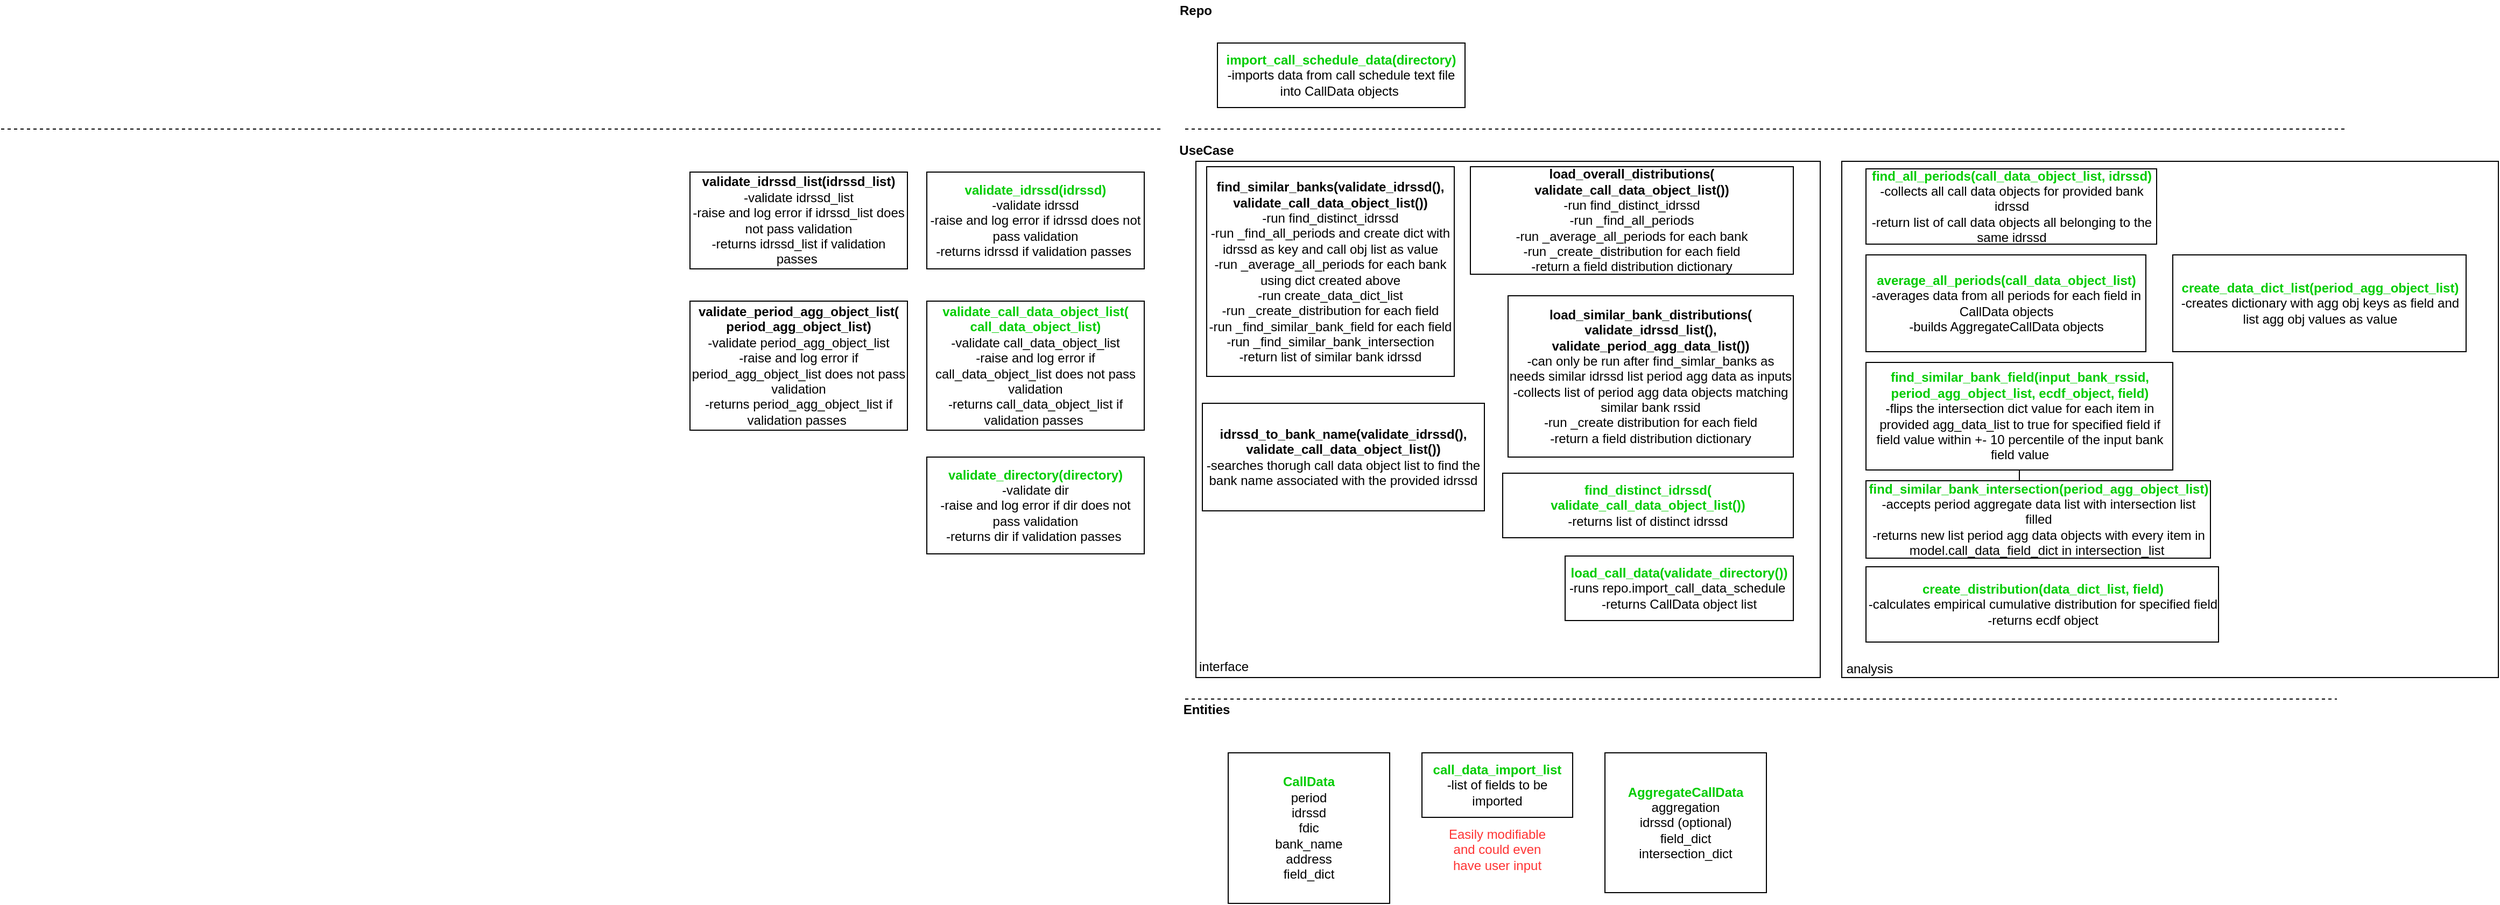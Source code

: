 <mxfile version="14.2.9" type="device" pages="5"><diagram id="THqMHETmF-kV3U2QMQKu" name="architecture"><mxGraphModel dx="2321" dy="795" grid="1" gridSize="10" guides="1" tooltips="1" connect="1" arrows="1" fold="1" page="1" pageScale="1" pageWidth="1100" pageHeight="850" math="0" shadow="0"><root><mxCell id="0"/><mxCell id="1" parent="0"/><mxCell id="8R2TUETILSnBWB9pBhF--5" value="" style="rounded=0;whiteSpace=wrap;html=1;" vertex="1" parent="1"><mxGeometry x="20" y="150" width="580" height="480" as="geometry"/></mxCell><mxCell id="8R2TUETILSnBWB9pBhF--3" value="" style="rounded=0;whiteSpace=wrap;html=1;" vertex="1" parent="1"><mxGeometry x="620" y="150" width="610" height="480" as="geometry"/></mxCell><mxCell id="L-hPPTThY-TVTEggeY0g-1" value="" style="endArrow=none;dashed=1;html=1;" parent="1" edge="1"><mxGeometry width="50" height="50" relative="1" as="geometry"><mxPoint x="10" y="650" as="sourcePoint"/><mxPoint x="1080" y="650" as="targetPoint"/></mxGeometry></mxCell><mxCell id="L-hPPTThY-TVTEggeY0g-2" value="&lt;b&gt;&lt;font color=&quot;#00cc00&quot;&gt;CallData&lt;/font&gt;&lt;/b&gt;&lt;br&gt;period&lt;br&gt;idrssd&lt;br&gt;fdic&lt;br&gt;bank_name&lt;br&gt;address&lt;br&gt;field_dict" style="rounded=0;whiteSpace=wrap;html=1;align=center;" parent="1" vertex="1"><mxGeometry x="50" y="700" width="150" height="140" as="geometry"/></mxCell><mxCell id="L-hPPTThY-TVTEggeY0g-3" value="" style="endArrow=none;dashed=1;html=1;" parent="1" edge="1"><mxGeometry width="50" height="50" relative="1" as="geometry"><mxPoint x="10" y="120" as="sourcePoint"/><mxPoint x="1090" y="120" as="targetPoint"/></mxGeometry></mxCell><mxCell id="L-hPPTThY-TVTEggeY0g-5" value="&lt;b&gt;&lt;font color=&quot;#00cc00&quot;&gt;import_call_schedule_data(directory)&lt;/font&gt;&lt;/b&gt;&lt;br&gt;-imports data from call schedule text file into CallData objects&amp;nbsp;" style="rounded=0;whiteSpace=wrap;html=1;" parent="1" vertex="1"><mxGeometry x="40" y="40" width="230" height="60" as="geometry"/></mxCell><mxCell id="L-hPPTThY-TVTEggeY0g-6" value="&lt;b&gt;&lt;font color=&quot;#00cc00&quot;&gt;call_data_import_list&lt;/font&gt;&lt;/b&gt;&lt;br&gt;-list of fields to be imported" style="rounded=0;whiteSpace=wrap;html=1;" parent="1" vertex="1"><mxGeometry x="230" y="700" width="140" height="60" as="geometry"/></mxCell><mxCell id="L-hPPTThY-TVTEggeY0g-7" value="&lt;b&gt;&lt;font color=&quot;#00cc00&quot;&gt;average_all_periods(call_data_object_list)&lt;/font&gt;&lt;/b&gt;&lt;br&gt;-averages data from all periods for each field in CallData objects&lt;br&gt;-builds AggregateCallData objects" style="rounded=0;whiteSpace=wrap;html=1;" parent="1" vertex="1"><mxGeometry x="642.5" y="237" width="260" height="90" as="geometry"/></mxCell><mxCell id="L-hPPTThY-TVTEggeY0g-8" value="&lt;b&gt;&lt;font color=&quot;#00cc00&quot;&gt;AggregateCallData&lt;/font&gt;&lt;/b&gt;&lt;br&gt;aggregation&lt;br&gt;idrssd (optional)&lt;br&gt;field_dict&lt;br&gt;intersection_dict" style="rounded=0;whiteSpace=wrap;html=1;align=center;" parent="1" vertex="1"><mxGeometry x="400" y="700" width="150" height="130" as="geometry"/></mxCell><mxCell id="L-hPPTThY-TVTEggeY0g-10" value="&lt;b&gt;find_similar_banks(validate_idrssd(), validate_call_data_object_list())&lt;/b&gt;&lt;br&gt;-run find_distinct_idrssd&lt;br&gt;-run _find_all_periods and create dict with idrssd as key and call obj list as value&lt;br&gt;-run _average_all_periods for each bank using dict created above&lt;br&gt;-run create_data_dict_list&lt;br&gt;-run _create_distribution for each field&lt;br&gt;-run _find_similar_bank_field for each field&lt;br&gt;-run _find_similar_bank_intersection&lt;br&gt;-return list of similar bank idrssd" style="rounded=0;whiteSpace=wrap;html=1;" parent="1" vertex="1"><mxGeometry x="30" y="155" width="230" height="195" as="geometry"/></mxCell><mxCell id="L-hPPTThY-TVTEggeY0g-11" value="&lt;b&gt;load_overall_distributions(&lt;br&gt;validate_call_data_object_list())&lt;br&gt;&lt;/b&gt;-run find_distinct_idrssd&lt;br&gt;-run _find_all_periods&lt;br&gt;-run _average_all_periods for each bank&lt;br&gt;-run _create_distribution for each field&lt;br&gt;-return a field distribution dictionary&lt;b&gt;&lt;br&gt;&lt;/b&gt;" style="rounded=0;whiteSpace=wrap;html=1;" parent="1" vertex="1"><mxGeometry x="275" y="155" width="300" height="100" as="geometry"/></mxCell><mxCell id="L-hPPTThY-TVTEggeY0g-12" value="&lt;b&gt;load_similar_bank_distributions(&lt;br&gt;validate_idrssd_list(), validate_period_agg_data_list())&lt;br&gt;&lt;/b&gt;-can only be run after find_simlar_banks as needs similar idrssd list period agg data as inputs&lt;br&gt;-collects list of period agg data objects matching similar bank rssid&lt;br&gt;-run _create distribution for each field&lt;br&gt;-return a field distribution dictionary" style="rounded=0;whiteSpace=wrap;html=1;" parent="1" vertex="1"><mxGeometry x="310" y="275" width="265" height="150" as="geometry"/></mxCell><mxCell id="L-hPPTThY-TVTEggeY0g-13" value="&lt;b&gt;&lt;font color=&quot;#00cc00&quot;&gt;create_distribution(data_dict_list, field)&lt;/font&gt;&lt;/b&gt;&lt;br&gt;-calculates empirical cumulative distribution for specified field&lt;br&gt;-returns ecdf object" style="rounded=0;whiteSpace=wrap;html=1;" parent="1" vertex="1"><mxGeometry x="642.5" y="527" width="327.5" height="70" as="geometry"/></mxCell><mxCell id="L-hPPTThY-TVTEggeY0g-16" value="&lt;b&gt;&lt;font color=&quot;#00cc00&quot;&gt;find_all_periods(call_data_object_list, idrssd)&lt;/font&gt;&lt;/b&gt;&lt;br&gt;-collects all call data objects for provided bank idrssd&lt;br&gt;-return list of call data objects all belonging to the same idrssd" style="rounded=0;whiteSpace=wrap;html=1;" parent="1" vertex="1"><mxGeometry x="642.5" y="157" width="270" height="70" as="geometry"/></mxCell><mxCell id="L-hPPTThY-TVTEggeY0g-18" value="&lt;b&gt;&lt;font color=&quot;#00cc00&quot;&gt;find_distinct_idrssd(&lt;br&gt;validate_call_data_object_list())&lt;/font&gt;&lt;/b&gt;&lt;br&gt;-returns list of distinct idrssd" style="rounded=0;whiteSpace=wrap;html=1;" parent="1" vertex="1"><mxGeometry x="305" y="440" width="270" height="60" as="geometry"/></mxCell><mxCell id="L-hPPTThY-TVTEggeY0g-21" value="&lt;b&gt;Repo&lt;/b&gt;" style="text;html=1;strokeColor=none;fillColor=none;align=center;verticalAlign=middle;whiteSpace=wrap;rounded=0;" parent="1" vertex="1"><mxGeometry width="40" height="20" as="geometry"/></mxCell><mxCell id="L-hPPTThY-TVTEggeY0g-22" value="&lt;b&gt;UseCase&lt;/b&gt;" style="text;html=1;strokeColor=none;fillColor=none;align=center;verticalAlign=middle;whiteSpace=wrap;rounded=0;" parent="1" vertex="1"><mxGeometry x="10" y="130" width="40" height="20" as="geometry"/></mxCell><mxCell id="L-hPPTThY-TVTEggeY0g-24" value="&lt;b&gt;Entities&lt;/b&gt;" style="text;html=1;strokeColor=none;fillColor=none;align=center;verticalAlign=middle;whiteSpace=wrap;rounded=0;" parent="1" vertex="1"><mxGeometry x="10" y="650" width="40" height="20" as="geometry"/></mxCell><mxCell id="8R2TUETILSnBWB9pBhF--7" value="" style="edgeStyle=orthogonalEdgeStyle;rounded=0;orthogonalLoop=1;jettySize=auto;html=1;" edge="1" parent="1" source="L-hPPTThY-TVTEggeY0g-26" target="L-hPPTThY-TVTEggeY0g-27"><mxGeometry relative="1" as="geometry"/></mxCell><mxCell id="L-hPPTThY-TVTEggeY0g-26" value="&lt;b&gt;&lt;font color=&quot;#00cc00&quot;&gt;find_similar_bank_field(input_bank_rssid, period_agg_object_list, ecdf_object, field)&lt;/font&gt;&lt;/b&gt;&lt;br&gt;-flips the intersection dict value for each item in provided agg_data_list to true for specified field if field value within +- 10 percentile of the input bank field value" style="rounded=0;whiteSpace=wrap;html=1;" parent="1" vertex="1"><mxGeometry x="642.5" y="337" width="285" height="100" as="geometry"/></mxCell><mxCell id="L-hPPTThY-TVTEggeY0g-27" value="&lt;b&gt;&lt;font color=&quot;#00cc00&quot;&gt;find_similar_bank_intersection(period_agg_object_list)&lt;/font&gt;&lt;/b&gt;&lt;br&gt;-accepts period aggregate data list with intersection list filled&lt;br&gt;-returns new list period agg data objects with every item in model.call_data_field_dict in intersection_list&amp;nbsp;" style="rounded=0;whiteSpace=wrap;html=1;" parent="1" vertex="1"><mxGeometry x="642.5" y="447" width="320" height="72" as="geometry"/></mxCell><mxCell id="L-hPPTThY-TVTEggeY0g-29" value="&lt;b&gt;&lt;font color=&quot;#00cc00&quot;&gt;load_call_data(validate_directory())&lt;/font&gt;&lt;/b&gt;&lt;br&gt;-runs repo.import_call_data_schedule&amp;nbsp;&lt;br&gt;-returns CallData object list" style="rounded=0;whiteSpace=wrap;html=1;" parent="1" vertex="1"><mxGeometry x="363" y="517" width="212" height="60" as="geometry"/></mxCell><mxCell id="L-hPPTThY-TVTEggeY0g-33" value="Easily modifiable and could even have user input" style="text;html=1;strokeColor=none;fillColor=none;align=center;verticalAlign=middle;whiteSpace=wrap;rounded=0;fontColor=#FF3333;" parent="1" vertex="1"><mxGeometry x="250" y="770" width="100" height="40" as="geometry"/></mxCell><mxCell id="rfaJi9iLPmolFLcgUSc_-2" value="&lt;b&gt;idrssd_to_bank_name(validate_idrssd(), validate_call_data_object_list())&lt;/b&gt;&lt;br&gt;-searches thorugh call data object list to find the bank name associated with the provided idrssd" style="rounded=0;whiteSpace=wrap;html=1;" parent="1" vertex="1"><mxGeometry x="26" y="375" width="262" height="100" as="geometry"/></mxCell><mxCell id="rfaJi9iLPmolFLcgUSc_-4" value="&lt;b&gt;&lt;font color=&quot;#00cc00&quot;&gt;validate_idrssd(idrssd)&lt;/font&gt;&lt;/b&gt;&lt;br&gt;-validate idrssd&lt;br&gt;-raise and log error if idrssd does not pass validation&lt;br&gt;-returns idrssd if validation passes&amp;nbsp;" style="rounded=0;whiteSpace=wrap;html=1;" parent="1" vertex="1"><mxGeometry x="-230" y="160" width="202" height="90" as="geometry"/></mxCell><mxCell id="rfaJi9iLPmolFLcgUSc_-5" value="&lt;b&gt;&lt;font color=&quot;#00cc00&quot;&gt;validate_call_data_object_list(&lt;br&gt;call_data_object_list)&lt;/font&gt;&lt;/b&gt;&lt;br&gt;-validate call_data_object_list&lt;br&gt;-raise and log error if call_data_object_list does not pass validation&lt;br&gt;-returns call_data_object_list if validation passes&amp;nbsp;" style="rounded=0;whiteSpace=wrap;html=1;" parent="1" vertex="1"><mxGeometry x="-230" y="280" width="202" height="120" as="geometry"/></mxCell><mxCell id="rfaJi9iLPmolFLcgUSc_-6" value="&lt;b&gt;validate_idrssd_list(idrssd_list)&lt;/b&gt;&lt;br&gt;-validate idrssd_list&lt;br&gt;-raise and log error if idrssd_list does not pass validation&lt;br&gt;-returns idrssd_list if validation passes&amp;nbsp;" style="rounded=0;whiteSpace=wrap;html=1;" parent="1" vertex="1"><mxGeometry x="-450" y="160" width="202" height="90" as="geometry"/></mxCell><mxCell id="rfaJi9iLPmolFLcgUSc_-7" value="&lt;b&gt;validate_period_agg_object_list(&lt;br&gt;period_agg_object_list)&lt;/b&gt;&lt;br&gt;-validate period_agg_object_list&lt;br&gt;-raise and log error if period_agg_object_list does not pass validation&lt;br&gt;-returns period_agg_object_list if validation passes&amp;nbsp;" style="rounded=0;whiteSpace=wrap;html=1;" parent="1" vertex="1"><mxGeometry x="-450" y="280" width="202" height="120" as="geometry"/></mxCell><mxCell id="rfaJi9iLPmolFLcgUSc_-8" value="" style="endArrow=none;dashed=1;html=1;" parent="1" edge="1"><mxGeometry width="50" height="50" relative="1" as="geometry"><mxPoint x="-1090" y="120" as="sourcePoint"/><mxPoint x="-10" y="120" as="targetPoint"/></mxGeometry></mxCell><mxCell id="8R2TUETILSnBWB9pBhF--1" value="&lt;b&gt;&lt;font color=&quot;#00cc00&quot;&gt;validate_directory(directory)&lt;/font&gt;&lt;/b&gt;&lt;br&gt;-validate dir&lt;br&gt;-raise and log error if dir does not pass validation&lt;br&gt;-returns dir if validation passes&amp;nbsp;" style="rounded=0;whiteSpace=wrap;html=1;" vertex="1" parent="1"><mxGeometry x="-230" y="425" width="202" height="90" as="geometry"/></mxCell><mxCell id="8R2TUETILSnBWB9pBhF--4" value="analysis" style="text;html=1;strokeColor=none;fillColor=none;align=center;verticalAlign=middle;whiteSpace=wrap;rounded=0;" vertex="1" parent="1"><mxGeometry x="626" y="612" width="40" height="20" as="geometry"/></mxCell><mxCell id="8R2TUETILSnBWB9pBhF--6" value="interface" style="text;html=1;strokeColor=none;fillColor=none;align=center;verticalAlign=middle;whiteSpace=wrap;rounded=0;" vertex="1" parent="1"><mxGeometry x="26" y="610" width="40" height="20" as="geometry"/></mxCell><mxCell id="8R2TUETILSnBWB9pBhF--8" value="&lt;b&gt;&lt;font color=&quot;#00cc00&quot;&gt;create_data_dict_list(period_agg_object_list)&lt;/font&gt;&lt;/b&gt;&lt;br&gt;-creates dictionary with agg obj keys as field and list agg obj values as value" style="rounded=0;whiteSpace=wrap;html=1;" vertex="1" parent="1"><mxGeometry x="927.5" y="237" width="272.5" height="90" as="geometry"/></mxCell></root></mxGraphModel></diagram><diagram id="V7t1duRIC3jgRLNAg4wc" name="cli_flow"><mxGraphModel dx="1038" dy="676" grid="1" gridSize="10" guides="1" tooltips="1" connect="1" arrows="1" fold="1" page="1" pageScale="1" pageWidth="1100" pageHeight="850" math="0" shadow="0"><root><mxCell id="sO5M4UlVaLDvg_jyaWsV-0"/><mxCell id="sO5M4UlVaLDvg_jyaWsV-1" parent="sO5M4UlVaLDvg_jyaWsV-0"/><mxCell id="ft6jEMIIjMrjzFuXIn2g-7" style="edgeStyle=orthogonalEdgeStyle;rounded=0;orthogonalLoop=1;jettySize=auto;html=1;exitX=1;exitY=0.5;exitDx=0;exitDy=0;exitPerimeter=0;entryX=0;entryY=0.75;entryDx=0;entryDy=0;" parent="sO5M4UlVaLDvg_jyaWsV-1" source="sO5M4UlVaLDvg_jyaWsV-2" target="QuP5yyAZMX36dMKhl5UV-0" edge="1"><mxGeometry relative="1" as="geometry"/></mxCell><mxCell id="ft6jEMIIjMrjzFuXIn2g-8" style="edgeStyle=orthogonalEdgeStyle;rounded=0;orthogonalLoop=1;jettySize=auto;html=1;exitX=1;exitY=0.5;exitDx=0;exitDy=0;exitPerimeter=0;entryX=0;entryY=0.75;entryDx=0;entryDy=0;" parent="sO5M4UlVaLDvg_jyaWsV-1" source="sO5M4UlVaLDvg_jyaWsV-2" target="sO5M4UlVaLDvg_jyaWsV-3" edge="1"><mxGeometry relative="1" as="geometry"/></mxCell><mxCell id="ft6jEMIIjMrjzFuXIn2g-9" style="edgeStyle=orthogonalEdgeStyle;rounded=0;orthogonalLoop=1;jettySize=auto;html=1;exitX=1;exitY=0.5;exitDx=0;exitDy=0;exitPerimeter=0;entryX=0;entryY=0.75;entryDx=0;entryDy=0;" parent="sO5M4UlVaLDvg_jyaWsV-1" source="sO5M4UlVaLDvg_jyaWsV-2" target="sO5M4UlVaLDvg_jyaWsV-4" edge="1"><mxGeometry relative="1" as="geometry"/></mxCell><mxCell id="ft6jEMIIjMrjzFuXIn2g-10" style="edgeStyle=orthogonalEdgeStyle;rounded=0;orthogonalLoop=1;jettySize=auto;html=1;exitX=1;exitY=0.5;exitDx=0;exitDy=0;exitPerimeter=0;entryX=0;entryY=0.75;entryDx=0;entryDy=0;" parent="sO5M4UlVaLDvg_jyaWsV-1" source="sO5M4UlVaLDvg_jyaWsV-2" target="w7Gac9dW56DYsDgSYJ9Z-0" edge="1"><mxGeometry relative="1" as="geometry"/></mxCell><mxCell id="sO5M4UlVaLDvg_jyaWsV-2" value="Load cli" style="strokeWidth=2;html=1;shape=mxgraph.flowchart.start_1;whiteSpace=wrap;" parent="sO5M4UlVaLDvg_jyaWsV-1" vertex="1"><mxGeometry x="10" y="395" width="100" height="60" as="geometry"/></mxCell><mxCell id="ft6jEMIIjMrjzFuXIn2g-15" style="edgeStyle=orthogonalEdgeStyle;rounded=0;orthogonalLoop=1;jettySize=auto;html=1;exitX=1;exitY=0.5;exitDx=0;exitDy=0;entryX=-0.006;entryY=0.142;entryDx=0;entryDy=0;entryPerimeter=0;" parent="sO5M4UlVaLDvg_jyaWsV-1" source="sO5M4UlVaLDvg_jyaWsV-3" target="LZHsVF1jZF756quWhvpl-0" edge="1"><mxGeometry relative="1" as="geometry"/></mxCell><mxCell id="sO5M4UlVaLDvg_jyaWsV-3" value="idrssd_to_bank_name" style="html=1;strokeWidth=2;shape=manualInput;whiteSpace=wrap;rounded=1;size=26;arcSize=11;" parent="sO5M4UlVaLDvg_jyaWsV-1" vertex="1"><mxGeometry x="160" y="358" width="160" height="60" as="geometry"/></mxCell><mxCell id="ft6jEMIIjMrjzFuXIn2g-14" style="edgeStyle=orthogonalEdgeStyle;rounded=0;orthogonalLoop=1;jettySize=auto;html=1;exitX=1;exitY=0.5;exitDx=0;exitDy=0;entryX=0;entryY=0.5;entryDx=0;entryDy=0;" parent="sO5M4UlVaLDvg_jyaWsV-1" source="sO5M4UlVaLDvg_jyaWsV-4" target="LZHsVF1jZF756quWhvpl-0" edge="1"><mxGeometry relative="1" as="geometry"/></mxCell><mxCell id="sO5M4UlVaLDvg_jyaWsV-4" value="load_overall_distributions" style="html=1;strokeWidth=2;shape=manualInput;whiteSpace=wrap;rounded=1;size=26;arcSize=11;" parent="sO5M4UlVaLDvg_jyaWsV-1" vertex="1"><mxGeometry x="160" y="433" width="160" height="60" as="geometry"/></mxCell><mxCell id="ft6jEMIIjMrjzFuXIn2g-19" style="edgeStyle=orthogonalEdgeStyle;rounded=0;orthogonalLoop=1;jettySize=auto;html=1;exitX=1;exitY=0.25;exitDx=0;exitDy=0;entryX=0;entryY=0.5;entryDx=0;entryDy=0;entryPerimeter=0;" parent="sO5M4UlVaLDvg_jyaWsV-1" source="LZHsVF1jZF756quWhvpl-0" target="ft6jEMIIjMrjzFuXIn2g-3" edge="1"><mxGeometry relative="1" as="geometry"/></mxCell><mxCell id="ft6jEMIIjMrjzFuXIn2g-20" style="edgeStyle=orthogonalEdgeStyle;rounded=0;orthogonalLoop=1;jettySize=auto;html=1;exitX=1;exitY=0.5;exitDx=0;exitDy=0;entryX=0;entryY=0.5;entryDx=0;entryDy=0;entryPerimeter=0;" parent="sO5M4UlVaLDvg_jyaWsV-1" source="LZHsVF1jZF756quWhvpl-0" target="ft6jEMIIjMrjzFuXIn2g-2" edge="1"><mxGeometry relative="1" as="geometry"/></mxCell><mxCell id="ft6jEMIIjMrjzFuXIn2g-21" style="edgeStyle=orthogonalEdgeStyle;rounded=0;orthogonalLoop=1;jettySize=auto;html=1;exitX=1;exitY=0.75;exitDx=0;exitDy=0;entryX=0;entryY=0.5;entryDx=0;entryDy=0;entryPerimeter=0;" parent="sO5M4UlVaLDvg_jyaWsV-1" source="LZHsVF1jZF756quWhvpl-0" target="m6826oraz5PJsGCDpbcB-0" edge="1"><mxGeometry relative="1" as="geometry"/></mxCell><mxCell id="LZHsVF1jZF756quWhvpl-0" value="load call data" style="rounded=1;whiteSpace=wrap;html=1;absoluteArcSize=1;arcSize=0;strokeWidth=2;" parent="sO5M4UlVaLDvg_jyaWsV-1" vertex="1"><mxGeometry x="373" y="358" width="100" height="210" as="geometry"/></mxCell><mxCell id="ft6jEMIIjMrjzFuXIn2g-12" style="edgeStyle=orthogonalEdgeStyle;rounded=0;orthogonalLoop=1;jettySize=auto;html=1;exitX=1;exitY=0.5;exitDx=0;exitDy=0;entryX=0;entryY=0.5;entryDx=0;entryDy=0;entryPerimeter=0;" parent="sO5M4UlVaLDvg_jyaWsV-1" source="QuP5yyAZMX36dMKhl5UV-0" target="ft6jEMIIjMrjzFuXIn2g-4" edge="1"><mxGeometry relative="1" as="geometry"/></mxCell><mxCell id="QuP5yyAZMX36dMKhl5UV-0" value="list_commands" style="html=1;strokeWidth=2;shape=manualInput;whiteSpace=wrap;rounded=1;size=26;arcSize=11;" parent="sO5M4UlVaLDvg_jyaWsV-1" vertex="1"><mxGeometry x="160" y="288" width="160" height="60" as="geometry"/></mxCell><mxCell id="ft6jEMIIjMrjzFuXIn2g-16" style="edgeStyle=orthogonalEdgeStyle;rounded=0;orthogonalLoop=1;jettySize=auto;html=1;exitX=1;exitY=0.5;exitDx=0;exitDy=0;entryX=-0.03;entryY=0.857;entryDx=0;entryDy=0;entryPerimeter=0;" parent="sO5M4UlVaLDvg_jyaWsV-1" source="w7Gac9dW56DYsDgSYJ9Z-0" target="LZHsVF1jZF756quWhvpl-0" edge="1"><mxGeometry relative="1" as="geometry"/></mxCell><mxCell id="w7Gac9dW56DYsDgSYJ9Z-0" value="find_similar_banks" style="html=1;strokeWidth=2;shape=manualInput;whiteSpace=wrap;rounded=1;size=26;arcSize=11;" parent="sO5M4UlVaLDvg_jyaWsV-1" vertex="1"><mxGeometry x="160" y="508" width="160" height="60" as="geometry"/></mxCell><mxCell id="ft6jEMIIjMrjzFuXIn2g-22" style="edgeStyle=orthogonalEdgeStyle;rounded=0;orthogonalLoop=1;jettySize=auto;html=1;exitX=1;exitY=0.5;exitDx=0;exitDy=0;exitPerimeter=0;entryX=0;entryY=0.5;entryDx=0;entryDy=0;entryPerimeter=0;" parent="sO5M4UlVaLDvg_jyaWsV-1" source="m6826oraz5PJsGCDpbcB-0" target="ft6jEMIIjMrjzFuXIn2g-0" edge="1"><mxGeometry relative="1" as="geometry"/></mxCell><mxCell id="m6826oraz5PJsGCDpbcB-0" value="show list of idrssd for similar banks" style="strokeWidth=2;html=1;shape=mxgraph.flowchart.display;whiteSpace=wrap;" parent="sO5M4UlVaLDvg_jyaWsV-1" vertex="1"><mxGeometry x="510" y="503" width="130" height="70" as="geometry"/></mxCell><mxCell id="ft6jEMIIjMrjzFuXIn2g-23" style="edgeStyle=orthogonalEdgeStyle;rounded=0;orthogonalLoop=1;jettySize=auto;html=1;exitX=1;exitY=0.5;exitDx=0;exitDy=0;exitPerimeter=0;entryX=0;entryY=0.5;entryDx=0;entryDy=0;entryPerimeter=0;" parent="sO5M4UlVaLDvg_jyaWsV-1" source="ft6jEMIIjMrjzFuXIn2g-0" target="ft6jEMIIjMrjzFuXIn2g-1" edge="1"><mxGeometry relative="1" as="geometry"/></mxCell><mxCell id="ft6jEMIIjMrjzFuXIn2g-0" value="&lt;span&gt;promp user if they &lt;br&gt;would like to plot distributions for &lt;br&gt;similar banks&amp;nbsp;&lt;/span&gt;" style="strokeWidth=2;html=1;shape=mxgraph.flowchart.decision;whiteSpace=wrap;" parent="sO5M4UlVaLDvg_jyaWsV-1" vertex="1"><mxGeometry x="690" y="465.5" width="151" height="145" as="geometry"/></mxCell><mxCell id="ft6jEMIIjMrjzFuXIn2g-24" style="edgeStyle=orthogonalEdgeStyle;rounded=0;orthogonalLoop=1;jettySize=auto;html=1;exitX=0.5;exitY=0;exitDx=0;exitDy=0;exitPerimeter=0;entryX=0.5;entryY=1;entryDx=0;entryDy=0;entryPerimeter=0;" parent="sO5M4UlVaLDvg_jyaWsV-1" source="ft6jEMIIjMrjzFuXIn2g-1" target="ft6jEMIIjMrjzFuXIn2g-5" edge="1"><mxGeometry relative="1" as="geometry"/></mxCell><mxCell id="ft6jEMIIjMrjzFuXIn2g-1" value="plot similar bank distributions for each field" style="strokeWidth=2;html=1;shape=mxgraph.flowchart.display;whiteSpace=wrap;" parent="sO5M4UlVaLDvg_jyaWsV-1" vertex="1"><mxGeometry x="870" y="503" width="130" height="70" as="geometry"/></mxCell><mxCell id="ft6jEMIIjMrjzFuXIn2g-25" style="edgeStyle=orthogonalEdgeStyle;rounded=0;orthogonalLoop=1;jettySize=auto;html=1;exitX=1;exitY=0.5;exitDx=0;exitDy=0;exitPerimeter=0;entryX=0;entryY=0.5;entryDx=0;entryDy=0;entryPerimeter=0;" parent="sO5M4UlVaLDvg_jyaWsV-1" source="ft6jEMIIjMrjzFuXIn2g-2" target="ft6jEMIIjMrjzFuXIn2g-5" edge="1"><mxGeometry relative="1" as="geometry"><Array as="points"><mxPoint x="710" y="463"/><mxPoint x="710" y="388"/></Array></mxGeometry></mxCell><mxCell id="ft6jEMIIjMrjzFuXIn2g-2" value="plot distributions including all banks for each field" style="strokeWidth=2;html=1;shape=mxgraph.flowchart.display;whiteSpace=wrap;" parent="sO5M4UlVaLDvg_jyaWsV-1" vertex="1"><mxGeometry x="513" y="428" width="130" height="70" as="geometry"/></mxCell><mxCell id="ft6jEMIIjMrjzFuXIn2g-26" style="edgeStyle=orthogonalEdgeStyle;rounded=0;orthogonalLoop=1;jettySize=auto;html=1;exitX=1;exitY=0.5;exitDx=0;exitDy=0;exitPerimeter=0;entryX=0;entryY=0.5;entryDx=0;entryDy=0;entryPerimeter=0;" parent="sO5M4UlVaLDvg_jyaWsV-1" source="ft6jEMIIjMrjzFuXIn2g-3" target="ft6jEMIIjMrjzFuXIn2g-5" edge="1"><mxGeometry relative="1" as="geometry"/></mxCell><mxCell id="ft6jEMIIjMrjzFuXIn2g-3" value="print bank name for provided idrssd" style="strokeWidth=2;html=1;shape=mxgraph.flowchart.display;whiteSpace=wrap;" parent="sO5M4UlVaLDvg_jyaWsV-1" vertex="1"><mxGeometry x="510" y="353" width="130" height="70" as="geometry"/></mxCell><mxCell id="ft6jEMIIjMrjzFuXIn2g-27" style="edgeStyle=orthogonalEdgeStyle;rounded=0;orthogonalLoop=1;jettySize=auto;html=1;exitX=1;exitY=0.5;exitDx=0;exitDy=0;exitPerimeter=0;entryX=0.5;entryY=0;entryDx=0;entryDy=0;entryPerimeter=0;" parent="sO5M4UlVaLDvg_jyaWsV-1" source="ft6jEMIIjMrjzFuXIn2g-4" target="ft6jEMIIjMrjzFuXIn2g-5" edge="1"><mxGeometry relative="1" as="geometry"/></mxCell><mxCell id="ft6jEMIIjMrjzFuXIn2g-4" value="print all available commands" style="strokeWidth=2;html=1;shape=mxgraph.flowchart.display;whiteSpace=wrap;" parent="sO5M4UlVaLDvg_jyaWsV-1" vertex="1"><mxGeometry x="358" y="283" width="130" height="70" as="geometry"/></mxCell><mxCell id="ft6jEMIIjMrjzFuXIn2g-5" value="end" style="strokeWidth=2;html=1;shape=mxgraph.flowchart.terminator;whiteSpace=wrap;" parent="sO5M4UlVaLDvg_jyaWsV-1" vertex="1"><mxGeometry x="885" y="358" width="100" height="60" as="geometry"/></mxCell></root></mxGraphModel></diagram><diagram id="LEqT5jcDHZApt8TqFOau" name="import_call_schedule_data"><mxGraphModel dx="1422" dy="794" grid="1" gridSize="10" guides="1" tooltips="1" connect="1" arrows="1" fold="1" page="1" pageScale="1" pageWidth="1100" pageHeight="850" math="0" shadow="0"><root><mxCell id="JHE2rf4vREwb9desc-nz-0"/><mxCell id="JHE2rf4vREwb9desc-nz-1" parent="JHE2rf4vREwb9desc-nz-0"/><mxCell id="JHE2rf4vREwb9desc-nz-9" style="edgeStyle=orthogonalEdgeStyle;rounded=0;orthogonalLoop=1;jettySize=auto;html=1;exitX=1;exitY=0.5;exitDx=0;exitDy=0;exitPerimeter=0;entryX=0;entryY=0.5;entryDx=0;entryDy=0;entryPerimeter=0;" edge="1" parent="JHE2rf4vREwb9desc-nz-1" source="JHE2rf4vREwb9desc-nz-2" target="JHE2rf4vREwb9desc-nz-3"><mxGeometry relative="1" as="geometry"/></mxCell><mxCell id="JHE2rf4vREwb9desc-nz-2" value="start" style="strokeWidth=2;html=1;shape=mxgraph.flowchart.terminator;whiteSpace=wrap;" vertex="1" parent="JHE2rf4vREwb9desc-nz-1"><mxGeometry x="40" y="395" width="100" height="60" as="geometry"/></mxCell><mxCell id="JHE2rf4vREwb9desc-nz-5" style="edgeStyle=orthogonalEdgeStyle;rounded=0;orthogonalLoop=1;jettySize=auto;html=1;exitX=0.5;exitY=0;exitDx=0;exitDy=0;exitPerimeter=0;entryX=0;entryY=0.5;entryDx=0;entryDy=0;" edge="1" parent="JHE2rf4vREwb9desc-nz-1" source="JHE2rf4vREwb9desc-nz-3" target="JHE2rf4vREwb9desc-nz-7"><mxGeometry relative="1" as="geometry"><mxPoint x="540" y="190" as="targetPoint"/></mxGeometry></mxCell><mxCell id="JHE2rf4vREwb9desc-nz-6" value="No" style="edgeLabel;html=1;align=center;verticalAlign=middle;resizable=0;points=[];" vertex="1" connectable="0" parent="JHE2rf4vREwb9desc-nz-5"><mxGeometry x="0.318" relative="1" as="geometry"><mxPoint as="offset"/></mxGeometry></mxCell><mxCell id="JHE2rf4vREwb9desc-nz-11" value="yes" style="edgeStyle=orthogonalEdgeStyle;rounded=0;orthogonalLoop=1;jettySize=auto;html=1;exitX=1;exitY=0.5;exitDx=0;exitDy=0;exitPerimeter=0;entryX=0;entryY=0.5;entryDx=0;entryDy=0;" edge="1" parent="JHE2rf4vREwb9desc-nz-1" source="JHE2rf4vREwb9desc-nz-3" target="JHE2rf4vREwb9desc-nz-10"><mxGeometry relative="1" as="geometry"/></mxCell><mxCell id="JHE2rf4vREwb9desc-nz-3" value="input directory exists" style="strokeWidth=2;html=1;shape=mxgraph.flowchart.decision;whiteSpace=wrap;" vertex="1" parent="JHE2rf4vREwb9desc-nz-1"><mxGeometry x="190" y="375" width="100" height="100" as="geometry"/></mxCell><mxCell id="JHE2rf4vREwb9desc-nz-4" value="end" style="strokeWidth=2;html=1;shape=mxgraph.flowchart.terminator;whiteSpace=wrap;" vertex="1" parent="JHE2rf4vREwb9desc-nz-1"><mxGeometry x="930" y="140" width="100" height="60" as="geometry"/></mxCell><mxCell id="JHE2rf4vREwb9desc-nz-8" style="edgeStyle=orthogonalEdgeStyle;rounded=0;orthogonalLoop=1;jettySize=auto;html=1;exitX=1;exitY=0.5;exitDx=0;exitDy=0;entryX=0;entryY=0.5;entryDx=0;entryDy=0;entryPerimeter=0;" edge="1" parent="JHE2rf4vREwb9desc-nz-1" source="JHE2rf4vREwb9desc-nz-7" target="JHE2rf4vREwb9desc-nz-4"><mxGeometry relative="1" as="geometry"/></mxCell><mxCell id="JHE2rf4vREwb9desc-nz-7" value="throw error" style="rounded=1;whiteSpace=wrap;html=1;absoluteArcSize=1;arcSize=14;strokeWidth=2;" vertex="1" parent="JHE2rf4vREwb9desc-nz-1"><mxGeometry x="530" y="120" width="100" height="100" as="geometry"/></mxCell><mxCell id="JHE2rf4vREwb9desc-nz-32" style="edgeStyle=orthogonalEdgeStyle;rounded=0;orthogonalLoop=1;jettySize=auto;html=1;exitX=1;exitY=0.5;exitDx=0;exitDy=0;entryX=0;entryY=0.5;entryDx=0;entryDy=0;" edge="1" parent="JHE2rf4vREwb9desc-nz-1" source="JHE2rf4vREwb9desc-nz-10" target="JHE2rf4vREwb9desc-nz-12"><mxGeometry relative="1" as="geometry"/></mxCell><mxCell id="JHE2rf4vREwb9desc-nz-10" value="create list of file names starting with &quot;FFEIC CDR Call Subset&quot;" style="rounded=1;whiteSpace=wrap;html=1;absoluteArcSize=1;arcSize=14;strokeWidth=2;" vertex="1" parent="JHE2rf4vREwb9desc-nz-1"><mxGeometry x="360" y="375" width="100" height="100" as="geometry"/></mxCell><mxCell id="JHE2rf4vREwb9desc-nz-31" style="edgeStyle=orthogonalEdgeStyle;rounded=0;orthogonalLoop=1;jettySize=auto;html=1;exitX=1;exitY=0.5;exitDx=0;exitDy=0;entryX=0;entryY=0.5;entryDx=0;entryDy=0;" edge="1" parent="JHE2rf4vREwb9desc-nz-1" source="JHE2rf4vREwb9desc-nz-12" target="JHE2rf4vREwb9desc-nz-13"><mxGeometry relative="1" as="geometry"/></mxCell><mxCell id="JHE2rf4vREwb9desc-nz-12" value="group file names in list by year in file name" style="rounded=1;whiteSpace=wrap;html=1;absoluteArcSize=1;arcSize=14;strokeWidth=2;" vertex="1" parent="JHE2rf4vREwb9desc-nz-1"><mxGeometry x="500" y="375" width="100" height="100" as="geometry"/></mxCell><mxCell id="JHE2rf4vREwb9desc-nz-30" style="edgeStyle=orthogonalEdgeStyle;rounded=0;orthogonalLoop=1;jettySize=auto;html=1;exitX=0.5;exitY=1;exitDx=0;exitDy=0;entryX=0.5;entryY=0;entryDx=0;entryDy=0;" edge="1" parent="JHE2rf4vREwb9desc-nz-1" source="JHE2rf4vREwb9desc-nz-13" target="JHE2rf4vREwb9desc-nz-14"><mxGeometry relative="1" as="geometry"/></mxCell><mxCell id="JHE2rf4vREwb9desc-nz-13" value="select next group of files names in list" style="rounded=1;whiteSpace=wrap;html=1;absoluteArcSize=1;arcSize=14;strokeWidth=2;" vertex="1" parent="JHE2rf4vREwb9desc-nz-1"><mxGeometry x="640" y="375" width="100" height="100" as="geometry"/></mxCell><mxCell id="JHE2rf4vREwb9desc-nz-17" style="edgeStyle=orthogonalEdgeStyle;rounded=0;orthogonalLoop=1;jettySize=auto;html=1;exitX=1;exitY=0.5;exitDx=0;exitDy=0;entryX=0;entryY=0.5;entryDx=0;entryDy=0;" edge="1" parent="JHE2rf4vREwb9desc-nz-1" source="JHE2rf4vREwb9desc-nz-14" target="JHE2rf4vREwb9desc-nz-15"><mxGeometry relative="1" as="geometry"/></mxCell><mxCell id="JHE2rf4vREwb9desc-nz-14" value="for each call object, load available data wrt required fields from file one" style="rounded=1;whiteSpace=wrap;html=1;absoluteArcSize=1;arcSize=14;strokeWidth=2;" vertex="1" parent="JHE2rf4vREwb9desc-nz-1"><mxGeometry x="640" y="500" width="100" height="100" as="geometry"/></mxCell><mxCell id="JHE2rf4vREwb9desc-nz-18" style="edgeStyle=orthogonalEdgeStyle;rounded=0;orthogonalLoop=1;jettySize=auto;html=1;exitX=0.5;exitY=1;exitDx=0;exitDy=0;entryX=0.5;entryY=0;entryDx=0;entryDy=0;entryPerimeter=0;" edge="1" parent="JHE2rf4vREwb9desc-nz-1" source="JHE2rf4vREwb9desc-nz-15" target="JHE2rf4vREwb9desc-nz-16"><mxGeometry relative="1" as="geometry"/></mxCell><mxCell id="JHE2rf4vREwb9desc-nz-15" value="fill in remaining missing fields from file two" style="rounded=1;whiteSpace=wrap;html=1;absoluteArcSize=1;arcSize=14;strokeWidth=2;" vertex="1" parent="JHE2rf4vREwb9desc-nz-1"><mxGeometry x="760" y="500" width="100" height="100" as="geometry"/></mxCell><mxCell id="JHE2rf4vREwb9desc-nz-20" style="edgeStyle=orthogonalEdgeStyle;rounded=0;orthogonalLoop=1;jettySize=auto;html=1;exitX=0.5;exitY=1;exitDx=0;exitDy=0;exitPerimeter=0;entryX=0;entryY=0.5;entryDx=0;entryDy=0;" edge="1" parent="JHE2rf4vREwb9desc-nz-1" source="JHE2rf4vREwb9desc-nz-16" target="JHE2rf4vREwb9desc-nz-14"><mxGeometry relative="1" as="geometry"><mxPoint x="580" y="550" as="targetPoint"/></mxGeometry></mxCell><mxCell id="JHE2rf4vREwb9desc-nz-21" value="yes" style="edgeLabel;html=1;align=center;verticalAlign=middle;resizable=0;points=[];" vertex="1" connectable="0" parent="JHE2rf4vREwb9desc-nz-20"><mxGeometry x="0.335" y="2" relative="1" as="geometry"><mxPoint as="offset"/></mxGeometry></mxCell><mxCell id="JHE2rf4vREwb9desc-nz-23" style="edgeStyle=orthogonalEdgeStyle;rounded=0;orthogonalLoop=1;jettySize=auto;html=1;exitX=1;exitY=0.5;exitDx=0;exitDy=0;exitPerimeter=0;" edge="1" parent="JHE2rf4vREwb9desc-nz-1" source="JHE2rf4vREwb9desc-nz-16"><mxGeometry relative="1" as="geometry"><mxPoint x="980" y="480" as="targetPoint"/></mxGeometry></mxCell><mxCell id="JHE2rf4vREwb9desc-nz-24" value="no" style="edgeLabel;html=1;align=center;verticalAlign=middle;resizable=0;points=[];" vertex="1" connectable="0" parent="JHE2rf4vREwb9desc-nz-23"><mxGeometry x="0.062" y="-5" relative="1" as="geometry"><mxPoint as="offset"/></mxGeometry></mxCell><mxCell id="JHE2rf4vREwb9desc-nz-16" value="another &lt;br&gt;bank / line exists in file one?" style="strokeWidth=2;html=1;shape=mxgraph.flowchart.decision;whiteSpace=wrap;" vertex="1" parent="JHE2rf4vREwb9desc-nz-1"><mxGeometry x="760" y="630" width="100" height="100" as="geometry"/></mxCell><mxCell id="JHE2rf4vREwb9desc-nz-25" style="edgeStyle=orthogonalEdgeStyle;rounded=0;orthogonalLoop=1;jettySize=auto;html=1;exitX=0;exitY=0.5;exitDx=0;exitDy=0;exitPerimeter=0;entryX=1;entryY=0.5;entryDx=0;entryDy=0;" edge="1" parent="JHE2rf4vREwb9desc-nz-1" source="JHE2rf4vREwb9desc-nz-22" target="JHE2rf4vREwb9desc-nz-13"><mxGeometry relative="1" as="geometry"/></mxCell><mxCell id="JHE2rf4vREwb9desc-nz-26" value="yes" style="edgeLabel;html=1;align=center;verticalAlign=middle;resizable=0;points=[];" vertex="1" connectable="0" parent="JHE2rf4vREwb9desc-nz-25"><mxGeometry x="-0.179" y="1" relative="1" as="geometry"><mxPoint as="offset"/></mxGeometry></mxCell><mxCell id="JHE2rf4vREwb9desc-nz-28" value="no" style="edgeStyle=orthogonalEdgeStyle;rounded=0;orthogonalLoop=1;jettySize=auto;html=1;exitX=0.5;exitY=0;exitDx=0;exitDy=0;exitPerimeter=0;entryX=0.5;entryY=1;entryDx=0;entryDy=0;" edge="1" parent="JHE2rf4vREwb9desc-nz-1" source="JHE2rf4vREwb9desc-nz-22" target="JHE2rf4vREwb9desc-nz-27"><mxGeometry relative="1" as="geometry"/></mxCell><mxCell id="JHE2rf4vREwb9desc-nz-22" value="another &lt;br&gt;group &lt;br&gt;of file names exists?" style="strokeWidth=2;html=1;shape=mxgraph.flowchart.decision;whiteSpace=wrap;" vertex="1" parent="JHE2rf4vREwb9desc-nz-1"><mxGeometry x="930" y="375" width="100" height="100" as="geometry"/></mxCell><mxCell id="JHE2rf4vREwb9desc-nz-29" style="edgeStyle=orthogonalEdgeStyle;rounded=0;orthogonalLoop=1;jettySize=auto;html=1;exitX=0.5;exitY=0;exitDx=0;exitDy=0;entryX=0.5;entryY=1;entryDx=0;entryDy=0;entryPerimeter=0;" edge="1" parent="JHE2rf4vREwb9desc-nz-1" source="JHE2rf4vREwb9desc-nz-27" target="JHE2rf4vREwb9desc-nz-4"><mxGeometry relative="1" as="geometry"/></mxCell><mxCell id="JHE2rf4vREwb9desc-nz-27" value="return callData object lists" style="rounded=1;whiteSpace=wrap;html=1;absoluteArcSize=1;arcSize=14;strokeWidth=2;" vertex="1" parent="JHE2rf4vREwb9desc-nz-1"><mxGeometry x="930" y="240" width="100" height="100" as="geometry"/></mxCell></root></mxGraphModel></diagram><diagram id="ygrD7HzsUh_Ts3wgR4jQ" name="calldata_idrssd_match"><mxGraphModel dx="1038" dy="676" grid="1" gridSize="10" guides="1" tooltips="1" connect="1" arrows="1" fold="1" page="1" pageScale="1" pageWidth="1100" pageHeight="850" math="0" shadow="0"><root><mxCell id="aE9welGyP7HT5wi9zwHX-0"/><mxCell id="aE9welGyP7HT5wi9zwHX-1" parent="aE9welGyP7HT5wi9zwHX-0"/><mxCell id="aE9welGyP7HT5wi9zwHX-15" style="edgeStyle=orthogonalEdgeStyle;rounded=0;orthogonalLoop=1;jettySize=auto;html=1;exitX=1;exitY=0.5;exitDx=0;exitDy=0;exitPerimeter=0;entryX=0;entryY=0.5;entryDx=0;entryDy=0;" edge="1" parent="aE9welGyP7HT5wi9zwHX-1" source="aE9welGyP7HT5wi9zwHX-2" target="aE9welGyP7HT5wi9zwHX-5"><mxGeometry relative="1" as="geometry"/></mxCell><mxCell id="aE9welGyP7HT5wi9zwHX-2" value="start" style="strokeWidth=2;html=1;shape=mxgraph.flowchart.terminator;whiteSpace=wrap;" vertex="1" parent="aE9welGyP7HT5wi9zwHX-1"><mxGeometry x="20" y="310" width="100" height="60" as="geometry"/></mxCell><mxCell id="aE9welGyP7HT5wi9zwHX-14" style="edgeStyle=orthogonalEdgeStyle;rounded=0;orthogonalLoop=1;jettySize=auto;html=1;exitX=0.5;exitY=1;exitDx=0;exitDy=0;entryX=0.5;entryY=0;entryDx=0;entryDy=0;entryPerimeter=0;" edge="1" parent="aE9welGyP7HT5wi9zwHX-1" source="aE9welGyP7HT5wi9zwHX-4" target="aE9welGyP7HT5wi9zwHX-2"><mxGeometry relative="1" as="geometry"><mxPoint x="230" y="290" as="targetPoint"/><Array as="points"><mxPoint x="130" y="220"/><mxPoint x="70" y="220"/></Array></mxGeometry></mxCell><mxCell id="aE9welGyP7HT5wi9zwHX-4" value="-list of call_data_obj idrssd asc order&lt;br&gt;-row idrssd" style="shape=parallelogram;html=1;strokeWidth=2;perimeter=parallelogramPerimeter;whiteSpace=wrap;rounded=1;arcSize=12;size=0.23;" vertex="1" parent="aE9welGyP7HT5wi9zwHX-1"><mxGeometry x="2" y="70" width="280" height="60" as="geometry"/></mxCell><mxCell id="aE9welGyP7HT5wi9zwHX-32" style="edgeStyle=orthogonalEdgeStyle;rounded=0;orthogonalLoop=1;jettySize=auto;html=1;exitX=1;exitY=0.5;exitDx=0;exitDy=0;entryX=0;entryY=0.5;entryDx=0;entryDy=0;entryPerimeter=0;" edge="1" parent="aE9welGyP7HT5wi9zwHX-1" source="aE9welGyP7HT5wi9zwHX-5" target="aE9welGyP7HT5wi9zwHX-19"><mxGeometry relative="1" as="geometry"/></mxCell><mxCell id="aE9welGyP7HT5wi9zwHX-5" value="get length of current call data object list" style="rounded=1;whiteSpace=wrap;html=1;absoluteArcSize=1;arcSize=14;strokeWidth=2;" vertex="1" parent="aE9welGyP7HT5wi9zwHX-1"><mxGeometry x="180" y="290" width="100" height="100" as="geometry"/></mxCell><mxCell id="aE9welGyP7HT5wi9zwHX-18" style="edgeStyle=orthogonalEdgeStyle;rounded=0;orthogonalLoop=1;jettySize=auto;html=1;exitX=1;exitY=0.5;exitDx=0;exitDy=0;entryX=0;entryY=0.5;entryDx=0;entryDy=0;entryPerimeter=0;" edge="1" parent="aE9welGyP7HT5wi9zwHX-1" source="aE9welGyP7HT5wi9zwHX-6" target="aE9welGyP7HT5wi9zwHX-7"><mxGeometry relative="1" as="geometry"/></mxCell><mxCell id="aE9welGyP7HT5wi9zwHX-6" value="compare row idrssd value to data obj idrssd at center of list" style="rounded=1;whiteSpace=wrap;html=1;absoluteArcSize=1;arcSize=14;strokeWidth=2;" vertex="1" parent="aE9welGyP7HT5wi9zwHX-1"><mxGeometry x="490" y="290" width="100" height="100" as="geometry"/></mxCell><mxCell id="aE9welGyP7HT5wi9zwHX-10" value="no" style="edgeStyle=orthogonalEdgeStyle;rounded=0;orthogonalLoop=1;jettySize=auto;html=1;exitX=0.5;exitY=0;exitDx=0;exitDy=0;exitPerimeter=0;entryX=0.5;entryY=1;entryDx=0;entryDy=0;" edge="1" parent="aE9welGyP7HT5wi9zwHX-1" source="aE9welGyP7HT5wi9zwHX-7" target="aE9welGyP7HT5wi9zwHX-9"><mxGeometry relative="1" as="geometry"/></mxCell><mxCell id="aE9welGyP7HT5wi9zwHX-11" value="yes" style="edgeStyle=orthogonalEdgeStyle;rounded=0;orthogonalLoop=1;jettySize=auto;html=1;exitX=0.5;exitY=1;exitDx=0;exitDy=0;exitPerimeter=0;entryX=0.5;entryY=0;entryDx=0;entryDy=0;" edge="1" parent="aE9welGyP7HT5wi9zwHX-1" source="aE9welGyP7HT5wi9zwHX-7" target="aE9welGyP7HT5wi9zwHX-8"><mxGeometry relative="1" as="geometry"/></mxCell><mxCell id="aE9welGyP7HT5wi9zwHX-7" value="row idrssd &amp;gt; &lt;br&gt;data &lt;br&gt;obj idrssd?" style="strokeWidth=2;html=1;shape=mxgraph.flowchart.decision;whiteSpace=wrap;" vertex="1" parent="aE9welGyP7HT5wi9zwHX-1"><mxGeometry x="650" y="290" width="100" height="100" as="geometry"/></mxCell><mxCell id="aE9welGyP7HT5wi9zwHX-12" style="edgeStyle=orthogonalEdgeStyle;rounded=0;orthogonalLoop=1;jettySize=auto;html=1;exitX=0;exitY=0.5;exitDx=0;exitDy=0;entryX=0.5;entryY=1;entryDx=0;entryDy=0;" edge="1" parent="aE9welGyP7HT5wi9zwHX-1" source="aE9welGyP7HT5wi9zwHX-8" target="aE9welGyP7HT5wi9zwHX-5"><mxGeometry relative="1" as="geometry"/></mxCell><mxCell id="aE9welGyP7HT5wi9zwHX-8" value="assign call data obj list to values upper half of list" style="rounded=1;whiteSpace=wrap;html=1;absoluteArcSize=1;arcSize=14;strokeWidth=2;" vertex="1" parent="aE9welGyP7HT5wi9zwHX-1"><mxGeometry x="650" y="440" width="100" height="100" as="geometry"/></mxCell><mxCell id="aE9welGyP7HT5wi9zwHX-13" style="edgeStyle=orthogonalEdgeStyle;rounded=0;orthogonalLoop=1;jettySize=auto;html=1;exitX=0;exitY=0.5;exitDx=0;exitDy=0;entryX=0.5;entryY=0;entryDx=0;entryDy=0;" edge="1" parent="aE9welGyP7HT5wi9zwHX-1" source="aE9welGyP7HT5wi9zwHX-9" target="aE9welGyP7HT5wi9zwHX-5"><mxGeometry relative="1" as="geometry"/></mxCell><mxCell id="aE9welGyP7HT5wi9zwHX-9" value="assign call data obj list to values lower half of list" style="rounded=1;whiteSpace=wrap;html=1;absoluteArcSize=1;arcSize=14;strokeWidth=2;" vertex="1" parent="aE9welGyP7HT5wi9zwHX-1"><mxGeometry x="650" y="140" width="100" height="100" as="geometry"/></mxCell><mxCell id="aE9welGyP7HT5wi9zwHX-20" value="yes" style="edgeStyle=orthogonalEdgeStyle;rounded=0;orthogonalLoop=1;jettySize=auto;html=1;exitX=1;exitY=0.5;exitDx=0;exitDy=0;exitPerimeter=0;entryX=0;entryY=0.5;entryDx=0;entryDy=0;" edge="1" parent="aE9welGyP7HT5wi9zwHX-1" source="aE9welGyP7HT5wi9zwHX-19" target="aE9welGyP7HT5wi9zwHX-6"><mxGeometry relative="1" as="geometry"/></mxCell><mxCell id="aE9welGyP7HT5wi9zwHX-27" style="edgeStyle=orthogonalEdgeStyle;rounded=0;orthogonalLoop=1;jettySize=auto;html=1;exitX=0.5;exitY=1;exitDx=0;exitDy=0;exitPerimeter=0;entryX=0.5;entryY=0;entryDx=0;entryDy=0;entryPerimeter=0;" edge="1" parent="aE9welGyP7HT5wi9zwHX-1" source="aE9welGyP7HT5wi9zwHX-19" target="aE9welGyP7HT5wi9zwHX-23"><mxGeometry relative="1" as="geometry"/></mxCell><mxCell id="aE9welGyP7HT5wi9zwHX-33" value="no" style="edgeLabel;html=1;align=center;verticalAlign=middle;resizable=0;points=[];" vertex="1" connectable="0" parent="aE9welGyP7HT5wi9zwHX-27"><mxGeometry x="-0.224" y="-5" relative="1" as="geometry"><mxPoint as="offset"/></mxGeometry></mxCell><mxCell id="aE9welGyP7HT5wi9zwHX-19" value="length list &amp;gt; 1" style="strokeWidth=2;html=1;shape=mxgraph.flowchart.decision;whiteSpace=wrap;" vertex="1" parent="aE9welGyP7HT5wi9zwHX-1"><mxGeometry x="340" y="290" width="100" height="100" as="geometry"/></mxCell><mxCell id="aE9welGyP7HT5wi9zwHX-28" value="yes" style="edgeStyle=orthogonalEdgeStyle;rounded=0;orthogonalLoop=1;jettySize=auto;html=1;exitX=1;exitY=0.5;exitDx=0;exitDy=0;exitPerimeter=0;entryX=0;entryY=0.5;entryDx=0;entryDy=0;" edge="1" parent="aE9welGyP7HT5wi9zwHX-1" source="aE9welGyP7HT5wi9zwHX-23" target="aE9welGyP7HT5wi9zwHX-24"><mxGeometry relative="1" as="geometry"/></mxCell><mxCell id="aE9welGyP7HT5wi9zwHX-29" value="no" style="edgeStyle=orthogonalEdgeStyle;rounded=0;orthogonalLoop=1;jettySize=auto;html=1;exitX=0.5;exitY=1;exitDx=0;exitDy=0;exitPerimeter=0;entryX=0;entryY=0.5;entryDx=0;entryDy=0;" edge="1" parent="aE9welGyP7HT5wi9zwHX-1" source="aE9welGyP7HT5wi9zwHX-23" target="aE9welGyP7HT5wi9zwHX-25"><mxGeometry relative="1" as="geometry"/></mxCell><mxCell id="aE9welGyP7HT5wi9zwHX-23" value="&#10;&#10;&lt;span style=&quot;color: rgb(0, 0, 0); font-family: helvetica; font-size: 12px; font-style: normal; font-weight: 400; letter-spacing: normal; text-align: center; text-indent: 0px; text-transform: none; word-spacing: 0px; background-color: rgb(248, 249, 250); display: inline; float: none;&quot;&gt;final idrssd value in call data list matches row idrssd value?&amp;nbsp;&lt;/span&gt;&#10;&#10;" style="strokeWidth=2;html=1;shape=mxgraph.flowchart.decision;whiteSpace=wrap;" vertex="1" parent="aE9welGyP7HT5wi9zwHX-1"><mxGeometry x="340" y="570" width="100" height="100" as="geometry"/></mxCell><mxCell id="aE9welGyP7HT5wi9zwHX-30" style="edgeStyle=orthogonalEdgeStyle;rounded=0;orthogonalLoop=1;jettySize=auto;html=1;exitX=1;exitY=0.5;exitDx=0;exitDy=0;entryX=0.5;entryY=0;entryDx=0;entryDy=0;entryPerimeter=0;" edge="1" parent="aE9welGyP7HT5wi9zwHX-1" source="aE9welGyP7HT5wi9zwHX-24" target="aE9welGyP7HT5wi9zwHX-26"><mxGeometry relative="1" as="geometry"/></mxCell><mxCell id="aE9welGyP7HT5wi9zwHX-24" value="return associated call data object" style="rounded=1;whiteSpace=wrap;html=1;absoluteArcSize=1;arcSize=14;strokeWidth=2;" vertex="1" parent="aE9welGyP7HT5wi9zwHX-1"><mxGeometry x="580" y="570" width="100" height="100" as="geometry"/></mxCell><mxCell id="aE9welGyP7HT5wi9zwHX-31" style="edgeStyle=orthogonalEdgeStyle;rounded=0;orthogonalLoop=1;jettySize=auto;html=1;exitX=1;exitY=0.5;exitDx=0;exitDy=0;entryX=0;entryY=0.5;entryDx=0;entryDy=0;entryPerimeter=0;" edge="1" parent="aE9welGyP7HT5wi9zwHX-1" source="aE9welGyP7HT5wi9zwHX-25" target="aE9welGyP7HT5wi9zwHX-26"><mxGeometry relative="1" as="geometry"/></mxCell><mxCell id="aE9welGyP7HT5wi9zwHX-25" value="return None" style="rounded=1;whiteSpace=wrap;html=1;absoluteArcSize=1;arcSize=14;strokeWidth=2;" vertex="1" parent="aE9welGyP7HT5wi9zwHX-1"><mxGeometry x="580" y="700" width="100" height="100" as="geometry"/></mxCell><mxCell id="aE9welGyP7HT5wi9zwHX-26" value="end" style="strokeWidth=2;html=1;shape=mxgraph.flowchart.terminator;whiteSpace=wrap;" vertex="1" parent="aE9welGyP7HT5wi9zwHX-1"><mxGeometry x="810" y="720" width="100" height="60" as="geometry"/></mxCell></root></mxGraphModel></diagram><diagram id="EIv8raFTxS7hHoSRlrkV" name="find_similar_bank_field"><mxGraphModel dx="1038" dy="676" grid="1" gridSize="10" guides="1" tooltips="1" connect="1" arrows="1" fold="1" page="1" pageScale="1" pageWidth="1100" pageHeight="850" math="0" shadow="0"><root><mxCell id="NSU8VvQRJGmT8e5uit0i-0"/><mxCell id="NSU8VvQRJGmT8e5uit0i-1" parent="NSU8VvQRJGmT8e5uit0i-0"/><mxCell id="0id-Ai1KJiA6_DSrc6YM-10" style="edgeStyle=orthogonalEdgeStyle;rounded=0;orthogonalLoop=1;jettySize=auto;html=1;exitX=1;exitY=0.5;exitDx=0;exitDy=0;exitPerimeter=0;entryX=0;entryY=0.5;entryDx=0;entryDy=0;" edge="1" parent="NSU8VvQRJGmT8e5uit0i-1" source="NSU8VvQRJGmT8e5uit0i-2" target="0Ez2B2zRMTYJNcu_SXFm-1"><mxGeometry relative="1" as="geometry"/></mxCell><mxCell id="NSU8VvQRJGmT8e5uit0i-2" value="start" style="strokeWidth=2;html=1;shape=mxgraph.flowchart.terminator;whiteSpace=wrap;" vertex="1" parent="NSU8VvQRJGmT8e5uit0i-1"><mxGeometry x="20" y="330" width="100" height="60" as="geometry"/></mxCell><mxCell id="0Ez2B2zRMTYJNcu_SXFm-0" style="edgeStyle=orthogonalEdgeStyle;rounded=0;orthogonalLoop=1;jettySize=auto;html=1;exitX=0.5;exitY=1;exitDx=0;exitDy=0;" edge="1" parent="NSU8VvQRJGmT8e5uit0i-1" source="JNSUSMIdKqa0l86OXPRu-0" target="NSU8VvQRJGmT8e5uit0i-2"><mxGeometry relative="1" as="geometry"/></mxCell><mxCell id="JNSUSMIdKqa0l86OXPRu-0" value="-input_bank_rssid, &lt;br&gt;-period_agg_object_list, &lt;br&gt;-ecdf_object, &lt;br&gt;-field" style="html=1;strokeWidth=2;shape=manualInput;whiteSpace=wrap;rounded=1;size=26;arcSize=11;" vertex="1" parent="NSU8VvQRJGmT8e5uit0i-1"><mxGeometry x="30" y="170" width="200" height="90" as="geometry"/></mxCell><mxCell id="0id-Ai1KJiA6_DSrc6YM-11" style="edgeStyle=orthogonalEdgeStyle;rounded=0;orthogonalLoop=1;jettySize=auto;html=1;exitX=1;exitY=0.5;exitDx=0;exitDy=0;entryX=0;entryY=0.5;entryDx=0;entryDy=0;entryPerimeter=0;" edge="1" parent="NSU8VvQRJGmT8e5uit0i-1" source="0Ez2B2zRMTYJNcu_SXFm-1" target="0id-Ai1KJiA6_DSrc6YM-0"><mxGeometry relative="1" as="geometry"/></mxCell><mxCell id="0Ez2B2zRMTYJNcu_SXFm-1" value="-find percentile value for input bank idrssid field value = 'in'" style="rounded=1;whiteSpace=wrap;html=1;absoluteArcSize=1;arcSize=14;strokeWidth=2;" vertex="1" parent="NSU8VvQRJGmT8e5uit0i-1"><mxGeometry x="170" y="320" width="130" height="80" as="geometry"/></mxCell><mxCell id="0id-Ai1KJiA6_DSrc6YM-5" style="edgeStyle=orthogonalEdgeStyle;rounded=0;orthogonalLoop=1;jettySize=auto;html=1;exitX=1;exitY=0.5;exitDx=0;exitDy=0;entryX=0;entryY=0.5;entryDx=0;entryDy=0;entryPerimeter=0;" edge="1" parent="NSU8VvQRJGmT8e5uit0i-1" source="0Ez2B2zRMTYJNcu_SXFm-2" target="0Ez2B2zRMTYJNcu_SXFm-3"><mxGeometry relative="1" as="geometry"/></mxCell><mxCell id="0Ez2B2zRMTYJNcu_SXFm-2" value="-find percentile for next item in period agg data object list = 'comp'" style="rounded=1;whiteSpace=wrap;html=1;absoluteArcSize=1;arcSize=14;strokeWidth=2;" vertex="1" parent="NSU8VvQRJGmT8e5uit0i-1"><mxGeometry x="527" y="320" width="130" height="80" as="geometry"/></mxCell><mxCell id="0id-Ai1KJiA6_DSrc6YM-6" value="yes" style="edgeStyle=orthogonalEdgeStyle;rounded=0;orthogonalLoop=1;jettySize=auto;html=1;exitX=1;exitY=0.5;exitDx=0;exitDy=0;exitPerimeter=0;entryX=0;entryY=0.5;entryDx=0;entryDy=0;" edge="1" parent="NSU8VvQRJGmT8e5uit0i-1" source="0Ez2B2zRMTYJNcu_SXFm-3" target="0Ez2B2zRMTYJNcu_SXFm-4"><mxGeometry relative="1" as="geometry"/></mxCell><mxCell id="0id-Ai1KJiA6_DSrc6YM-7" value="no" style="edgeStyle=orthogonalEdgeStyle;rounded=0;orthogonalLoop=1;jettySize=auto;html=1;exitX=0.5;exitY=0;exitDx=0;exitDy=0;exitPerimeter=0;entryX=0.5;entryY=0;entryDx=0;entryDy=0;entryPerimeter=0;" edge="1" parent="NSU8VvQRJGmT8e5uit0i-1" source="0Ez2B2zRMTYJNcu_SXFm-3" target="0id-Ai1KJiA6_DSrc6YM-0"><mxGeometry relative="1" as="geometry"><Array as="points"><mxPoint x="762" y="240"/><mxPoint x="395" y="240"/></Array></mxGeometry></mxCell><mxCell id="0Ez2B2zRMTYJNcu_SXFm-3" value="comp within &lt;br&gt;+- 10 &lt;br&gt;percentile &lt;br&gt;in" style="strokeWidth=2;html=1;shape=mxgraph.flowchart.decision;whiteSpace=wrap;" vertex="1" parent="NSU8VvQRJGmT8e5uit0i-1"><mxGeometry x="707" y="305" width="110" height="110" as="geometry"/></mxCell><mxCell id="0id-Ai1KJiA6_DSrc6YM-8" style="edgeStyle=orthogonalEdgeStyle;rounded=0;orthogonalLoop=1;jettySize=auto;html=1;exitX=0.5;exitY=0;exitDx=0;exitDy=0;entryX=0.5;entryY=0;entryDx=0;entryDy=0;entryPerimeter=0;" edge="1" parent="NSU8VvQRJGmT8e5uit0i-1" source="0Ez2B2zRMTYJNcu_SXFm-4" target="0id-Ai1KJiA6_DSrc6YM-0"><mxGeometry relative="1" as="geometry"><Array as="points"><mxPoint x="942" y="160"/><mxPoint x="395" y="160"/></Array></mxGeometry></mxCell><mxCell id="0Ez2B2zRMTYJNcu_SXFm-4" value="-set respective period agg object intersection_dict field value to True" style="rounded=1;whiteSpace=wrap;html=1;absoluteArcSize=1;arcSize=14;strokeWidth=2;" vertex="1" parent="NSU8VvQRJGmT8e5uit0i-1"><mxGeometry x="877" y="320" width="130" height="80" as="geometry"/></mxCell><mxCell id="0id-Ai1KJiA6_DSrc6YM-3" value="no" style="edgeStyle=orthogonalEdgeStyle;rounded=0;orthogonalLoop=1;jettySize=auto;html=1;exitX=0.5;exitY=1;exitDx=0;exitDy=0;exitPerimeter=0;entryX=0;entryY=0.5;entryDx=0;entryDy=0;" edge="1" parent="NSU8VvQRJGmT8e5uit0i-1" source="0id-Ai1KJiA6_DSrc6YM-0" target="0id-Ai1KJiA6_DSrc6YM-2"><mxGeometry relative="1" as="geometry"/></mxCell><mxCell id="0id-Ai1KJiA6_DSrc6YM-4" value="yes" style="edgeStyle=orthogonalEdgeStyle;rounded=0;orthogonalLoop=1;jettySize=auto;html=1;exitX=1;exitY=0.5;exitDx=0;exitDy=0;exitPerimeter=0;entryX=0;entryY=0.5;entryDx=0;entryDy=0;" edge="1" parent="NSU8VvQRJGmT8e5uit0i-1" source="0id-Ai1KJiA6_DSrc6YM-0" target="0Ez2B2zRMTYJNcu_SXFm-2"><mxGeometry relative="1" as="geometry"/></mxCell><mxCell id="0id-Ai1KJiA6_DSrc6YM-0" value="another item in period agg &lt;br&gt;obj list?" style="strokeWidth=2;html=1;shape=mxgraph.flowchart.decision;whiteSpace=wrap;" vertex="1" parent="NSU8VvQRJGmT8e5uit0i-1"><mxGeometry x="340" y="305" width="110" height="110" as="geometry"/></mxCell><mxCell id="0id-Ai1KJiA6_DSrc6YM-1" value="start" style="strokeWidth=2;html=1;shape=mxgraph.flowchart.terminator;whiteSpace=wrap;" vertex="1" parent="NSU8VvQRJGmT8e5uit0i-1"><mxGeometry x="845" y="530" width="100" height="60" as="geometry"/></mxCell><mxCell id="0id-Ai1KJiA6_DSrc6YM-9" style="edgeStyle=orthogonalEdgeStyle;rounded=0;orthogonalLoop=1;jettySize=auto;html=1;exitX=1;exitY=0.5;exitDx=0;exitDy=0;entryX=0;entryY=0.5;entryDx=0;entryDy=0;entryPerimeter=0;" edge="1" parent="NSU8VvQRJGmT8e5uit0i-1" source="0id-Ai1KJiA6_DSrc6YM-2" target="0id-Ai1KJiA6_DSrc6YM-1"><mxGeometry relative="1" as="geometry"/></mxCell><mxCell id="0id-Ai1KJiA6_DSrc6YM-2" value="return period agg obj list" style="rounded=1;whiteSpace=wrap;html=1;absoluteArcSize=1;arcSize=14;strokeWidth=2;" vertex="1" parent="NSU8VvQRJGmT8e5uit0i-1"><mxGeometry x="620" y="520" width="130" height="80" as="geometry"/></mxCell></root></mxGraphModel></diagram></mxfile>